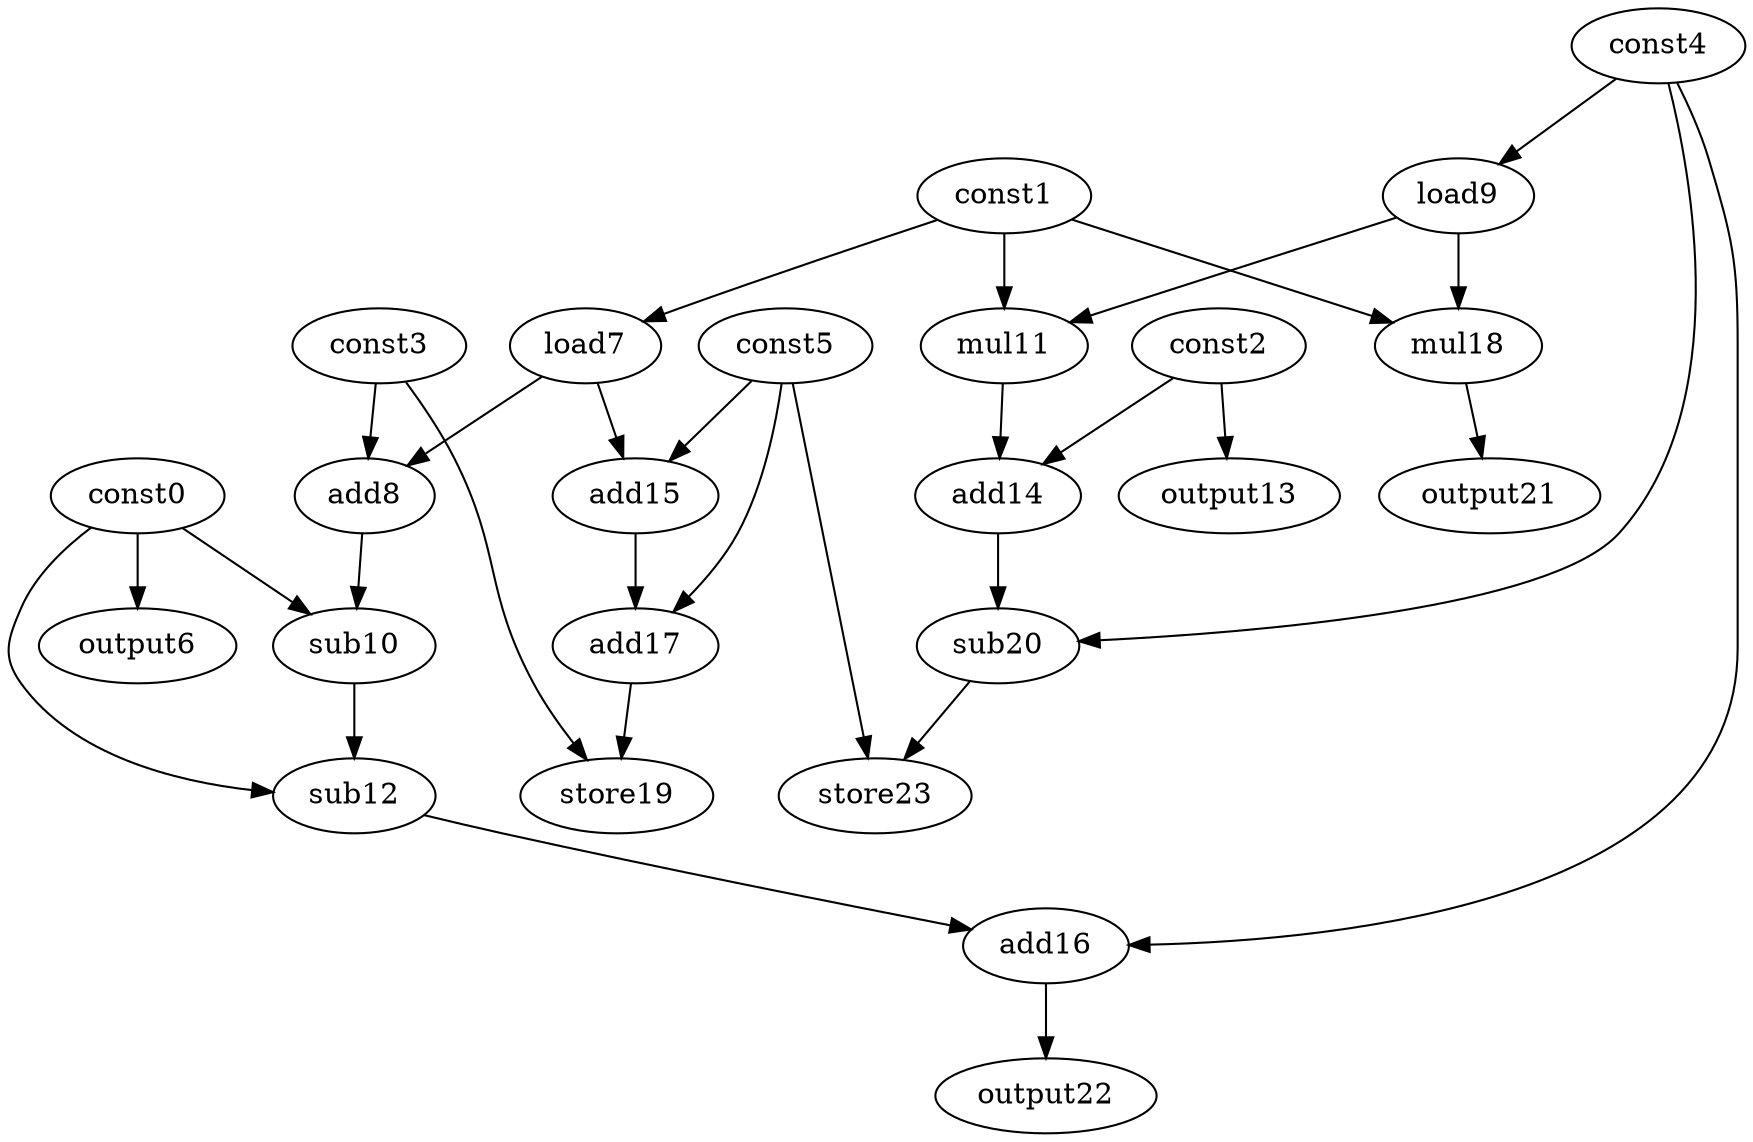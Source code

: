digraph G { 
const0[opcode=const]; 
const1[opcode=const]; 
const2[opcode=const]; 
const3[opcode=const]; 
const4[opcode=const]; 
const5[opcode=const]; 
output6[opcode=output]; 
load7[opcode=load]; 
add8[opcode=add]; 
load9[opcode=load]; 
sub10[opcode=sub]; 
mul11[opcode=mul]; 
sub12[opcode=sub]; 
output13[opcode=output]; 
add14[opcode=add]; 
add15[opcode=add]; 
add16[opcode=add]; 
add17[opcode=add]; 
mul18[opcode=mul]; 
store19[opcode=store]; 
sub20[opcode=sub]; 
output21[opcode=output]; 
output22[opcode=output]; 
store23[opcode=store]; 
const0->output6[operand=0];
const1->load7[operand=0];
const4->load9[operand=0];
const2->output13[operand=0];
const3->add8[operand=0];
load7->add8[operand=1];
load9->mul11[operand=0];
const1->mul11[operand=1];
const5->add15[operand=0];
load7->add15[operand=1];
const1->mul18[operand=0];
load9->mul18[operand=1];
const0->sub10[operand=0];
add8->sub10[operand=1];
const2->add14[operand=0];
mul11->add14[operand=1];
const5->add17[operand=0];
add15->add17[operand=1];
mul18->output21[operand=0];
const0->sub12[operand=0];
sub10->sub12[operand=1];
add17->store19[operand=0];
const3->store19[operand=1];
const4->sub20[operand=0];
add14->sub20[operand=1];
sub12->add16[operand=0];
const4->add16[operand=1];
sub20->store23[operand=0];
const5->store23[operand=1];
add16->output22[operand=0];
}
